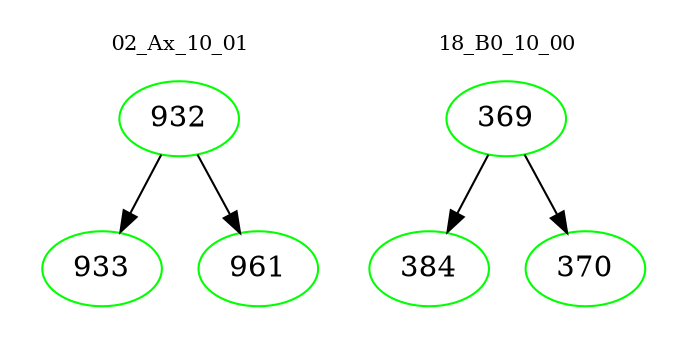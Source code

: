 digraph{
subgraph cluster_0 {
color = white
label = "02_Ax_10_01";
fontsize=10;
T0_932 [label="932", color="green"]
T0_932 -> T0_933 [color="black"]
T0_933 [label="933", color="green"]
T0_932 -> T0_961 [color="black"]
T0_961 [label="961", color="green"]
}
subgraph cluster_1 {
color = white
label = "18_B0_10_00";
fontsize=10;
T1_369 [label="369", color="green"]
T1_369 -> T1_384 [color="black"]
T1_384 [label="384", color="green"]
T1_369 -> T1_370 [color="black"]
T1_370 [label="370", color="green"]
}
}
